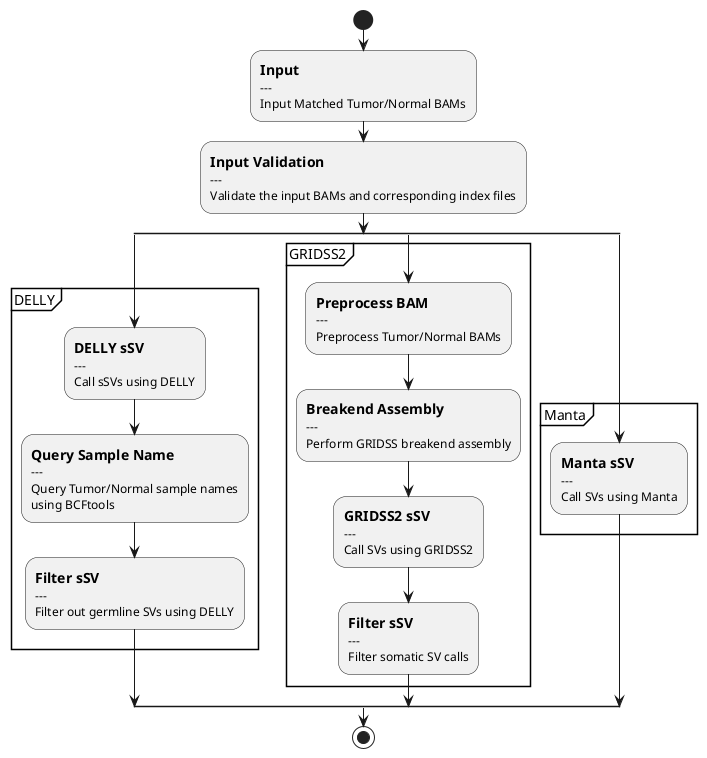 @startuml
skinparam SwimlaneTitleFontStyle bold

start

:==Input
---
Input Matched Tumor/Normal BAMs;
:==Input Validation
---
Validate the input BAMs and corresponding index files;

split
partition "DELLY" {
    :==DELLY sSV
    ---
    Call sSVs using DELLY;
    :==Query Sample Name
    ---
    Query Tumor/Normal sample names
    using BCFtools;
    :==Filter sSV
    ---
    Filter out germline SVs using DELLY;
    }

split again
partition "GRIDSS2" {
    :==Preprocess BAM
    ---
    Preprocess Tumor/Normal BAMs;
    :==Breakend Assembly
    ---
    Perform GRIDSS breakend assembly;
    :==GRIDSS2 sSV
    ---
    Call SVs using GRIDSS2;
    :==Filter sSV
    ---
    Filter somatic SV calls;
    }

split again
partition "Manta" {
    :==Manta sSV
    ---
    Call SVs using Manta;
    }
end split
stop
@enduml
